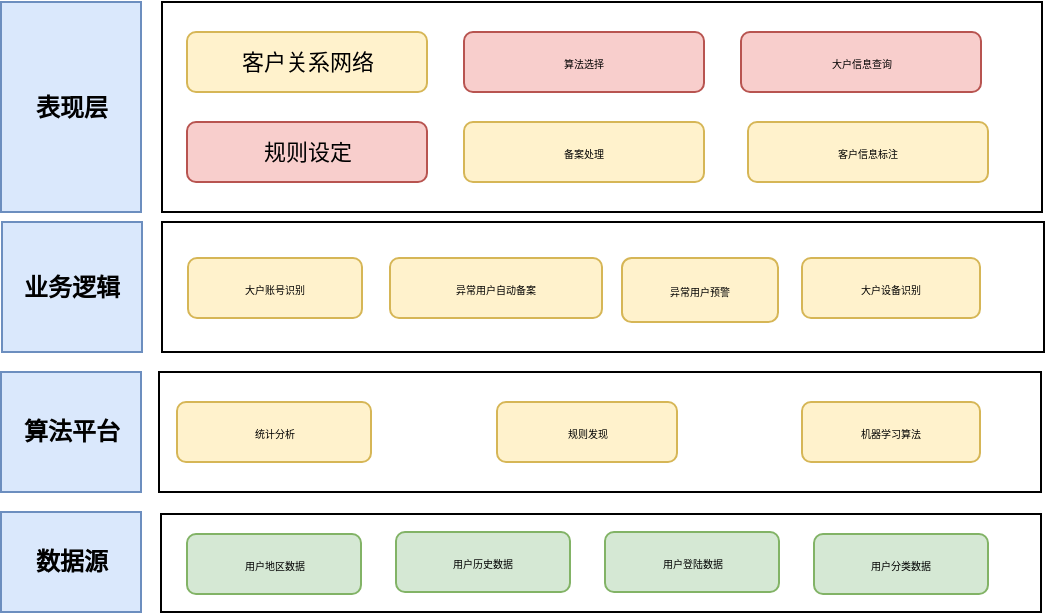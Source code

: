 <mxfile version="11.1.4" type="github"><diagram id="0qXy8Reg5hbOZOl-131f" name="Page-1"><mxGraphModel dx="1808" dy="493" grid="1" gridSize="10" guides="1" tooltips="1" connect="1" arrows="1" fold="1" page="1" pageScale="1" pageWidth="827" pageHeight="1169" math="0" shadow="0"><root><mxCell id="0"/><mxCell id="1" parent="0"/><mxCell id="oRpRngnGORwK8TL-fAgR-2" value="" style="rounded=0;whiteSpace=wrap;html=1;fontSize=9;" vertex="1" parent="1"><mxGeometry x="79.5" y="476" width="440" height="49" as="geometry"/></mxCell><mxCell id="oRpRngnGORwK8TL-fAgR-4" value="" style="rounded=0;whiteSpace=wrap;html=1;fontSize=9;" vertex="1" parent="1"><mxGeometry x="80" y="220" width="440" height="105" as="geometry"/></mxCell><mxCell id="oRpRngnGORwK8TL-fAgR-6" value="表现层" style="rounded=0;whiteSpace=wrap;html=1;fillColor=#dae8fc;strokeColor=#6c8ebf;fontStyle=1" vertex="1" parent="1"><mxGeometry x="-0.5" y="220" width="70" height="105" as="geometry"/></mxCell><mxCell id="oRpRngnGORwK8TL-fAgR-7" value="数据源" style="rounded=0;whiteSpace=wrap;html=1;fillColor=#dae8fc;strokeColor=#6c8ebf;fontStyle=1" vertex="1" parent="1"><mxGeometry x="-0.5" y="475" width="70" height="50" as="geometry"/></mxCell><mxCell id="oRpRngnGORwK8TL-fAgR-9" value="算法选择" style="rounded=1;whiteSpace=wrap;html=1;fillColor=#f8cecc;strokeColor=#b85450;fontSize=5;" vertex="1" parent="1"><mxGeometry x="231" y="235" width="120" height="30" as="geometry"/></mxCell><mxCell id="oRpRngnGORwK8TL-fAgR-10" value="&lt;span style=&quot;font-size: 11px&quot;&gt;客户关系网络&lt;br&gt;&lt;/span&gt;" style="rounded=1;whiteSpace=wrap;html=1;fillColor=#fff2cc;strokeColor=#d6b656;fontSize=5;" vertex="1" parent="1"><mxGeometry x="92.5" y="235" width="120" height="30" as="geometry"/></mxCell><mxCell id="oRpRngnGORwK8TL-fAgR-11" value="大户信息查询" style="rounded=1;whiteSpace=wrap;html=1;fillColor=#f8cecc;strokeColor=#b85450;fontSize=5;" vertex="1" parent="1"><mxGeometry x="369.5" y="235" width="120" height="30" as="geometry"/></mxCell><mxCell id="oRpRngnGORwK8TL-fAgR-12" value="&lt;span style=&quot;font-size: 11px&quot;&gt;规则设定&lt;br&gt;&lt;/span&gt;" style="rounded=1;whiteSpace=wrap;html=1;fillColor=#f8cecc;strokeColor=#b85450;fontSize=5;" vertex="1" parent="1"><mxGeometry x="92.5" y="280" width="120" height="30" as="geometry"/></mxCell><mxCell id="oRpRngnGORwK8TL-fAgR-13" value="客户信息标注" style="rounded=1;whiteSpace=wrap;html=1;fillColor=#fff2cc;strokeColor=#d6b656;fontSize=5;" vertex="1" parent="1"><mxGeometry x="373" y="280" width="120" height="30" as="geometry"/></mxCell><mxCell id="oRpRngnGORwK8TL-fAgR-14" value="备案处理" style="rounded=1;whiteSpace=wrap;html=1;fillColor=#fff2cc;strokeColor=#d6b656;fontSize=5;" vertex="1" parent="1"><mxGeometry x="231" y="280" width="120" height="30" as="geometry"/></mxCell><mxCell id="oRpRngnGORwK8TL-fAgR-29" value="算法平台" style="rounded=0;whiteSpace=wrap;html=1;fillColor=#dae8fc;strokeColor=#6c8ebf;fontStyle=1" vertex="1" parent="1"><mxGeometry x="-0.5" y="405" width="70" height="60" as="geometry"/></mxCell><mxCell id="oRpRngnGORwK8TL-fAgR-30" value="" style="rounded=0;whiteSpace=wrap;html=1;fontSize=9;" vertex="1" parent="1"><mxGeometry x="78.5" y="405" width="441" height="60" as="geometry"/></mxCell><mxCell id="oRpRngnGORwK8TL-fAgR-31" value="统计分析" style="rounded=1;whiteSpace=wrap;html=1;fillColor=#fff2cc;strokeColor=#d6b656;fontSize=5;" vertex="1" parent="1"><mxGeometry x="87.5" y="420" width="97" height="30" as="geometry"/></mxCell><mxCell id="oRpRngnGORwK8TL-fAgR-32" value="机器学习算法" style="rounded=1;whiteSpace=wrap;html=1;fillColor=#fff2cc;strokeColor=#d6b656;fontSize=5;" vertex="1" parent="1"><mxGeometry x="400" y="420" width="89" height="30" as="geometry"/></mxCell><mxCell id="oRpRngnGORwK8TL-fAgR-33" value="规则发现" style="rounded=1;whiteSpace=wrap;html=1;fillColor=#fff2cc;strokeColor=#d6b656;fontSize=5;" vertex="1" parent="1"><mxGeometry x="247.5" y="420" width="90" height="30" as="geometry"/></mxCell><mxCell id="oRpRngnGORwK8TL-fAgR-41" value="业务逻辑" style="rounded=0;whiteSpace=wrap;html=1;fillColor=#dae8fc;strokeColor=#6c8ebf;fontStyle=1" vertex="1" parent="1"><mxGeometry y="330" width="70" height="65" as="geometry"/></mxCell><mxCell id="oRpRngnGORwK8TL-fAgR-42" value="" style="rounded=0;whiteSpace=wrap;html=1;" vertex="1" parent="1"><mxGeometry x="80" y="330" width="441" height="65" as="geometry"/></mxCell><mxCell id="oRpRngnGORwK8TL-fAgR-45" value="大户账号识别" style="rounded=1;whiteSpace=wrap;html=1;fillColor=#fff2cc;strokeColor=#d6b656;fontSize=5;" vertex="1" parent="1"><mxGeometry x="93" y="348" width="87" height="30" as="geometry"/></mxCell><mxCell id="oRpRngnGORwK8TL-fAgR-50" value="异常用户自动备案" style="rounded=1;whiteSpace=wrap;html=1;fillColor=#fff2cc;strokeColor=#d6b656;fontSize=5;" vertex="1" parent="1"><mxGeometry x="194" y="348" width="106" height="30" as="geometry"/></mxCell><mxCell id="oRpRngnGORwK8TL-fAgR-55" value="用户地区数据" style="rounded=1;whiteSpace=wrap;html=1;fillColor=#d5e8d4;strokeColor=#82b366;fontSize=5;" vertex="1" parent="1"><mxGeometry x="92.5" y="486" width="87" height="30" as="geometry"/></mxCell><mxCell id="oRpRngnGORwK8TL-fAgR-56" value="用户历史数据" style="rounded=1;whiteSpace=wrap;html=1;fillColor=#d5e8d4;strokeColor=#82b366;fontSize=5;" vertex="1" parent="1"><mxGeometry x="197" y="485" width="87" height="30" as="geometry"/></mxCell><mxCell id="oRpRngnGORwK8TL-fAgR-57" value="用户登陆数据" style="rounded=1;whiteSpace=wrap;html=1;fillColor=#d5e8d4;strokeColor=#82b366;fontSize=5;" vertex="1" parent="1"><mxGeometry x="301.5" y="485" width="87" height="30" as="geometry"/></mxCell><mxCell id="oRpRngnGORwK8TL-fAgR-58" value="用户分类数据" style="rounded=1;whiteSpace=wrap;html=1;fillColor=#d5e8d4;strokeColor=#82b366;fontSize=5;" vertex="1" parent="1"><mxGeometry x="406" y="486" width="87" height="30" as="geometry"/></mxCell><mxCell id="oRpRngnGORwK8TL-fAgR-60" value="异常用户预警" style="rounded=1;whiteSpace=wrap;html=1;fillColor=#fff2cc;strokeColor=#d6b656;fontSize=5;" vertex="1" parent="1"><mxGeometry x="310" y="348" width="78" height="32" as="geometry"/></mxCell><mxCell id="oRpRngnGORwK8TL-fAgR-61" value="大户设备识别" style="rounded=1;whiteSpace=wrap;html=1;fillColor=#fff2cc;strokeColor=#d6b656;fontSize=5;" vertex="1" parent="1"><mxGeometry x="400" y="348" width="89" height="30" as="geometry"/></mxCell></root></mxGraphModel></diagram></mxfile>